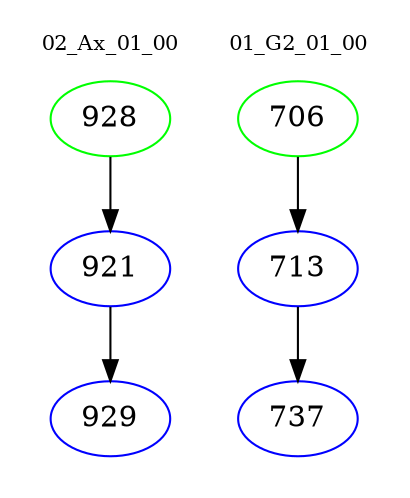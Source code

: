 digraph{
subgraph cluster_0 {
color = white
label = "02_Ax_01_00";
fontsize=10;
T0_928 [label="928", color="green"]
T0_928 -> T0_921 [color="black"]
T0_921 [label="921", color="blue"]
T0_921 -> T0_929 [color="black"]
T0_929 [label="929", color="blue"]
}
subgraph cluster_1 {
color = white
label = "01_G2_01_00";
fontsize=10;
T1_706 [label="706", color="green"]
T1_706 -> T1_713 [color="black"]
T1_713 [label="713", color="blue"]
T1_713 -> T1_737 [color="black"]
T1_737 [label="737", color="blue"]
}
}
